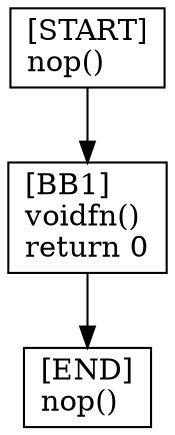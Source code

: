 digraph {
  node [shape=box]
  END [label="[END]\lnop()\l"];
  START [label="[START]\lnop()\l"];
  BB1 [label="[BB1]\lvoidfn()\lreturn 0\l"];
  BB1 -> END;
  START -> BB1;
}
